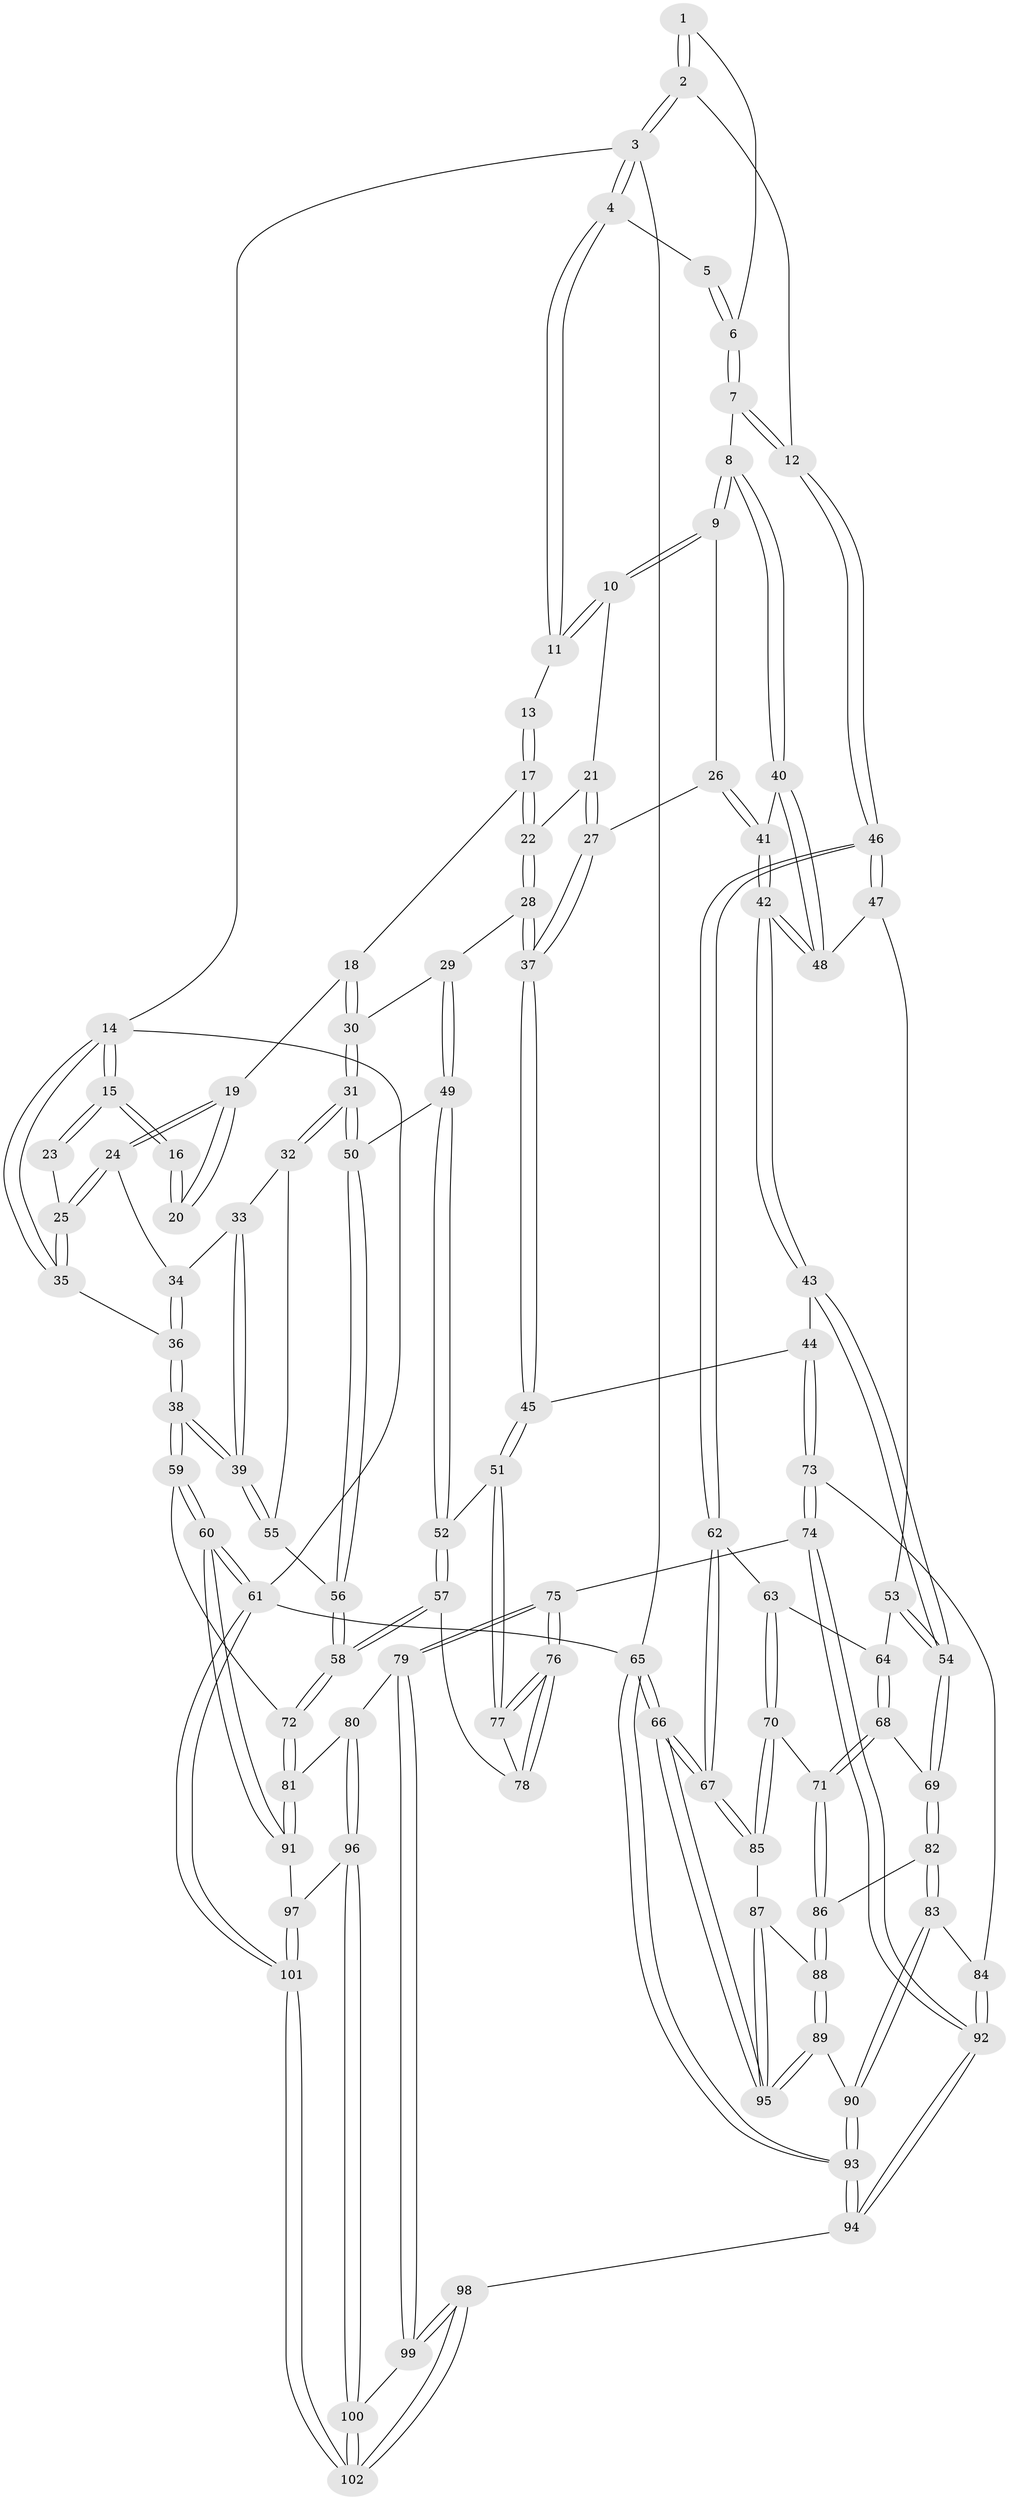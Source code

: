 // Generated by graph-tools (version 1.1) at 2025/03/03/09/25 03:03:15]
// undirected, 102 vertices, 252 edges
graph export_dot {
graph [start="1"]
  node [color=gray90,style=filled];
  1 [pos="+0.9725271455915938+0.07082610876060716"];
  2 [pos="+1+0.14840388374776678"];
  3 [pos="+1+0"];
  4 [pos="+0.7213826762291288+0"];
  5 [pos="+0.8018357545764241+0"];
  6 [pos="+0.8841783920464411+0.08447008334308281"];
  7 [pos="+0.8843132258266214+0.0853621926090689"];
  8 [pos="+0.8488215929248571+0.2499846462055778"];
  9 [pos="+0.75076314035636+0.19012624013788668"];
  10 [pos="+0.6786965543747252+0.10026863738125448"];
  11 [pos="+0.666343381332584+0"];
  12 [pos="+1+0.28992270286899025"];
  13 [pos="+0.6206370935208014+0"];
  14 [pos="+0+0"];
  15 [pos="+0+0"];
  16 [pos="+0.2590971044195677+0"];
  17 [pos="+0.45811143304230545+0.14547388341364284"];
  18 [pos="+0.2564666590591281+0.08581974896744647"];
  19 [pos="+0.24969531958745841+0.07982152041296584"];
  20 [pos="+0.2457191553994484+0.04306543600804872"];
  21 [pos="+0.6669382452289261+0.11212379827859892"];
  22 [pos="+0.49864409605583226+0.2191599287007721"];
  23 [pos="+0.06281369165891058+0.08880153955010367"];
  24 [pos="+0.20946431378444588+0.1367448337442058"];
  25 [pos="+0+0.17382185029703331"];
  26 [pos="+0.6681773661749296+0.3049425939375871"];
  27 [pos="+0.6059665293403214+0.30347833759600557"];
  28 [pos="+0.4791660091967352+0.29716592168562006"];
  29 [pos="+0.4247917596970064+0.29968317164706104"];
  30 [pos="+0.37566061921926425+0.29048576501282114"];
  31 [pos="+0.24185794412976683+0.3900130372847663"];
  32 [pos="+0.2131101699436991+0.3727524257980487"];
  33 [pos="+0.18149300247934264+0.2209440049725642"];
  34 [pos="+0.18733827841020542+0.1930077412602508"];
  35 [pos="+0+0.23401994835992374"];
  36 [pos="+0+0.2525438951783583"];
  37 [pos="+0.5252477908234728+0.34400279148283053"];
  38 [pos="+0+0.39787609392200163"];
  39 [pos="+0+0.39622513484963195"];
  40 [pos="+0.8531677758281482+0.2549595924784998"];
  41 [pos="+0.689949060823325+0.3333676704117667"];
  42 [pos="+0.7191866257592716+0.4350909645513858"];
  43 [pos="+0.6724285355281201+0.5402449262945861"];
  44 [pos="+0.5766464767820257+0.5178580095488087"];
  45 [pos="+0.5668075097007739+0.5141611017294573"];
  46 [pos="+1+0.3309899602680145"];
  47 [pos="+0.9561298908851779+0.3052900716295788"];
  48 [pos="+0.8834740281101653+0.2828220105515999"];
  49 [pos="+0.3669891956090012+0.4840536004076624"];
  50 [pos="+0.2537065084659296+0.42276426644511883"];
  51 [pos="+0.4708206783008456+0.551234498152486"];
  52 [pos="+0.3738895788719778+0.49099538849392904"];
  53 [pos="+0.7970143112686677+0.529225363343322"];
  54 [pos="+0.6843903474199811+0.551502362009509"];
  55 [pos="+0.06493964869906721+0.3999675372653776"];
  56 [pos="+0.19347628502035064+0.5722314315751791"];
  57 [pos="+0.22801774136810168+0.6181064563152753"];
  58 [pos="+0.1836816119247195+0.6274213554608666"];
  59 [pos="+0+0.5432025783540434"];
  60 [pos="+0+0.7570385780568714"];
  61 [pos="+0+1"];
  62 [pos="+1+0.429638804389234"];
  63 [pos="+1+0.5395942416936454"];
  64 [pos="+0.9232490508527197+0.548320778042052"];
  65 [pos="+1+1"];
  66 [pos="+1+1"];
  67 [pos="+1+0.81255937411039"];
  68 [pos="+0.8647575994415068+0.6489100214409027"];
  69 [pos="+0.691909257070324+0.5760613936671487"];
  70 [pos="+0.9313301451173153+0.6962510577653113"];
  71 [pos="+0.8969531893783889+0.703315301712629"];
  72 [pos="+0.18210749975713794+0.6293787586991773"];
  73 [pos="+0.5396992549788734+0.7495576763861738"];
  74 [pos="+0.440066477814967+0.7893021525372373"];
  75 [pos="+0.412800715817826+0.7791754768202956"];
  76 [pos="+0.4193145537244591+0.7195881918663557"];
  77 [pos="+0.44972951730565186+0.5852463692139579"];
  78 [pos="+0.2671584471269572+0.61770726814599"];
  79 [pos="+0.3668534425117265+0.8010499174486945"];
  80 [pos="+0.21375495509422834+0.7596345765212198"];
  81 [pos="+0.1996217055899621+0.7354193337880445"];
  82 [pos="+0.699915836554825+0.6560032279948236"];
  83 [pos="+0.6820244739891302+0.7413019589683509"];
  84 [pos="+0.6694411703094796+0.7526518574204271"];
  85 [pos="+1+0.7764346044914997"];
  86 [pos="+0.8673976436871428+0.7328002838888977"];
  87 [pos="+0.9268714690555103+0.827764013741648"];
  88 [pos="+0.8490006920348723+0.8553465491230244"];
  89 [pos="+0.8459123867599179+0.8593380105413172"];
  90 [pos="+0.8352422245715874+0.8646741442528079"];
  91 [pos="+0+0.7944815908231689"];
  92 [pos="+0.5928784356160954+0.9564489287951389"];
  93 [pos="+0.6732187757224046+1"];
  94 [pos="+0.6371247826493491+1"];
  95 [pos="+1+1"];
  96 [pos="+0.16788962855391676+0.8593936335540716"];
  97 [pos="+0.08501443039821706+0.8929785568268854"];
  98 [pos="+0.462678843766963+1"];
  99 [pos="+0.359453989288118+0.8505883068441845"];
  100 [pos="+0.23723488955130997+0.9925373695722158"];
  101 [pos="+0.00028402781835078515+1"];
  102 [pos="+0.23954965465558029+1"];
  1 -- 2;
  1 -- 2;
  1 -- 6;
  2 -- 3;
  2 -- 3;
  2 -- 12;
  3 -- 4;
  3 -- 4;
  3 -- 14;
  3 -- 65;
  4 -- 5;
  4 -- 11;
  4 -- 11;
  5 -- 6;
  5 -- 6;
  6 -- 7;
  6 -- 7;
  7 -- 8;
  7 -- 12;
  7 -- 12;
  8 -- 9;
  8 -- 9;
  8 -- 40;
  8 -- 40;
  9 -- 10;
  9 -- 10;
  9 -- 26;
  10 -- 11;
  10 -- 11;
  10 -- 21;
  11 -- 13;
  12 -- 46;
  12 -- 46;
  13 -- 17;
  13 -- 17;
  14 -- 15;
  14 -- 15;
  14 -- 35;
  14 -- 35;
  14 -- 61;
  15 -- 16;
  15 -- 16;
  15 -- 23;
  15 -- 23;
  16 -- 20;
  16 -- 20;
  17 -- 18;
  17 -- 22;
  17 -- 22;
  18 -- 19;
  18 -- 30;
  18 -- 30;
  19 -- 20;
  19 -- 20;
  19 -- 24;
  19 -- 24;
  21 -- 22;
  21 -- 27;
  21 -- 27;
  22 -- 28;
  22 -- 28;
  23 -- 25;
  24 -- 25;
  24 -- 25;
  24 -- 34;
  25 -- 35;
  25 -- 35;
  26 -- 27;
  26 -- 41;
  26 -- 41;
  27 -- 37;
  27 -- 37;
  28 -- 29;
  28 -- 37;
  28 -- 37;
  29 -- 30;
  29 -- 49;
  29 -- 49;
  30 -- 31;
  30 -- 31;
  31 -- 32;
  31 -- 32;
  31 -- 50;
  31 -- 50;
  32 -- 33;
  32 -- 55;
  33 -- 34;
  33 -- 39;
  33 -- 39;
  34 -- 36;
  34 -- 36;
  35 -- 36;
  36 -- 38;
  36 -- 38;
  37 -- 45;
  37 -- 45;
  38 -- 39;
  38 -- 39;
  38 -- 59;
  38 -- 59;
  39 -- 55;
  39 -- 55;
  40 -- 41;
  40 -- 48;
  40 -- 48;
  41 -- 42;
  41 -- 42;
  42 -- 43;
  42 -- 43;
  42 -- 48;
  42 -- 48;
  43 -- 44;
  43 -- 54;
  43 -- 54;
  44 -- 45;
  44 -- 73;
  44 -- 73;
  45 -- 51;
  45 -- 51;
  46 -- 47;
  46 -- 47;
  46 -- 62;
  46 -- 62;
  47 -- 48;
  47 -- 53;
  49 -- 50;
  49 -- 52;
  49 -- 52;
  50 -- 56;
  50 -- 56;
  51 -- 52;
  51 -- 77;
  51 -- 77;
  52 -- 57;
  52 -- 57;
  53 -- 54;
  53 -- 54;
  53 -- 64;
  54 -- 69;
  54 -- 69;
  55 -- 56;
  56 -- 58;
  56 -- 58;
  57 -- 58;
  57 -- 58;
  57 -- 78;
  58 -- 72;
  58 -- 72;
  59 -- 60;
  59 -- 60;
  59 -- 72;
  60 -- 61;
  60 -- 61;
  60 -- 91;
  60 -- 91;
  61 -- 101;
  61 -- 101;
  61 -- 65;
  62 -- 63;
  62 -- 67;
  62 -- 67;
  63 -- 64;
  63 -- 70;
  63 -- 70;
  64 -- 68;
  64 -- 68;
  65 -- 66;
  65 -- 66;
  65 -- 93;
  65 -- 93;
  66 -- 67;
  66 -- 67;
  66 -- 95;
  66 -- 95;
  67 -- 85;
  67 -- 85;
  68 -- 69;
  68 -- 71;
  68 -- 71;
  69 -- 82;
  69 -- 82;
  70 -- 71;
  70 -- 85;
  70 -- 85;
  71 -- 86;
  71 -- 86;
  72 -- 81;
  72 -- 81;
  73 -- 74;
  73 -- 74;
  73 -- 84;
  74 -- 75;
  74 -- 92;
  74 -- 92;
  75 -- 76;
  75 -- 76;
  75 -- 79;
  75 -- 79;
  76 -- 77;
  76 -- 77;
  76 -- 78;
  76 -- 78;
  77 -- 78;
  79 -- 80;
  79 -- 99;
  79 -- 99;
  80 -- 81;
  80 -- 96;
  80 -- 96;
  81 -- 91;
  81 -- 91;
  82 -- 83;
  82 -- 83;
  82 -- 86;
  83 -- 84;
  83 -- 90;
  83 -- 90;
  84 -- 92;
  84 -- 92;
  85 -- 87;
  86 -- 88;
  86 -- 88;
  87 -- 88;
  87 -- 95;
  87 -- 95;
  88 -- 89;
  88 -- 89;
  89 -- 90;
  89 -- 95;
  89 -- 95;
  90 -- 93;
  90 -- 93;
  91 -- 97;
  92 -- 94;
  92 -- 94;
  93 -- 94;
  93 -- 94;
  94 -- 98;
  96 -- 97;
  96 -- 100;
  96 -- 100;
  97 -- 101;
  97 -- 101;
  98 -- 99;
  98 -- 99;
  98 -- 102;
  98 -- 102;
  99 -- 100;
  100 -- 102;
  100 -- 102;
  101 -- 102;
  101 -- 102;
}
